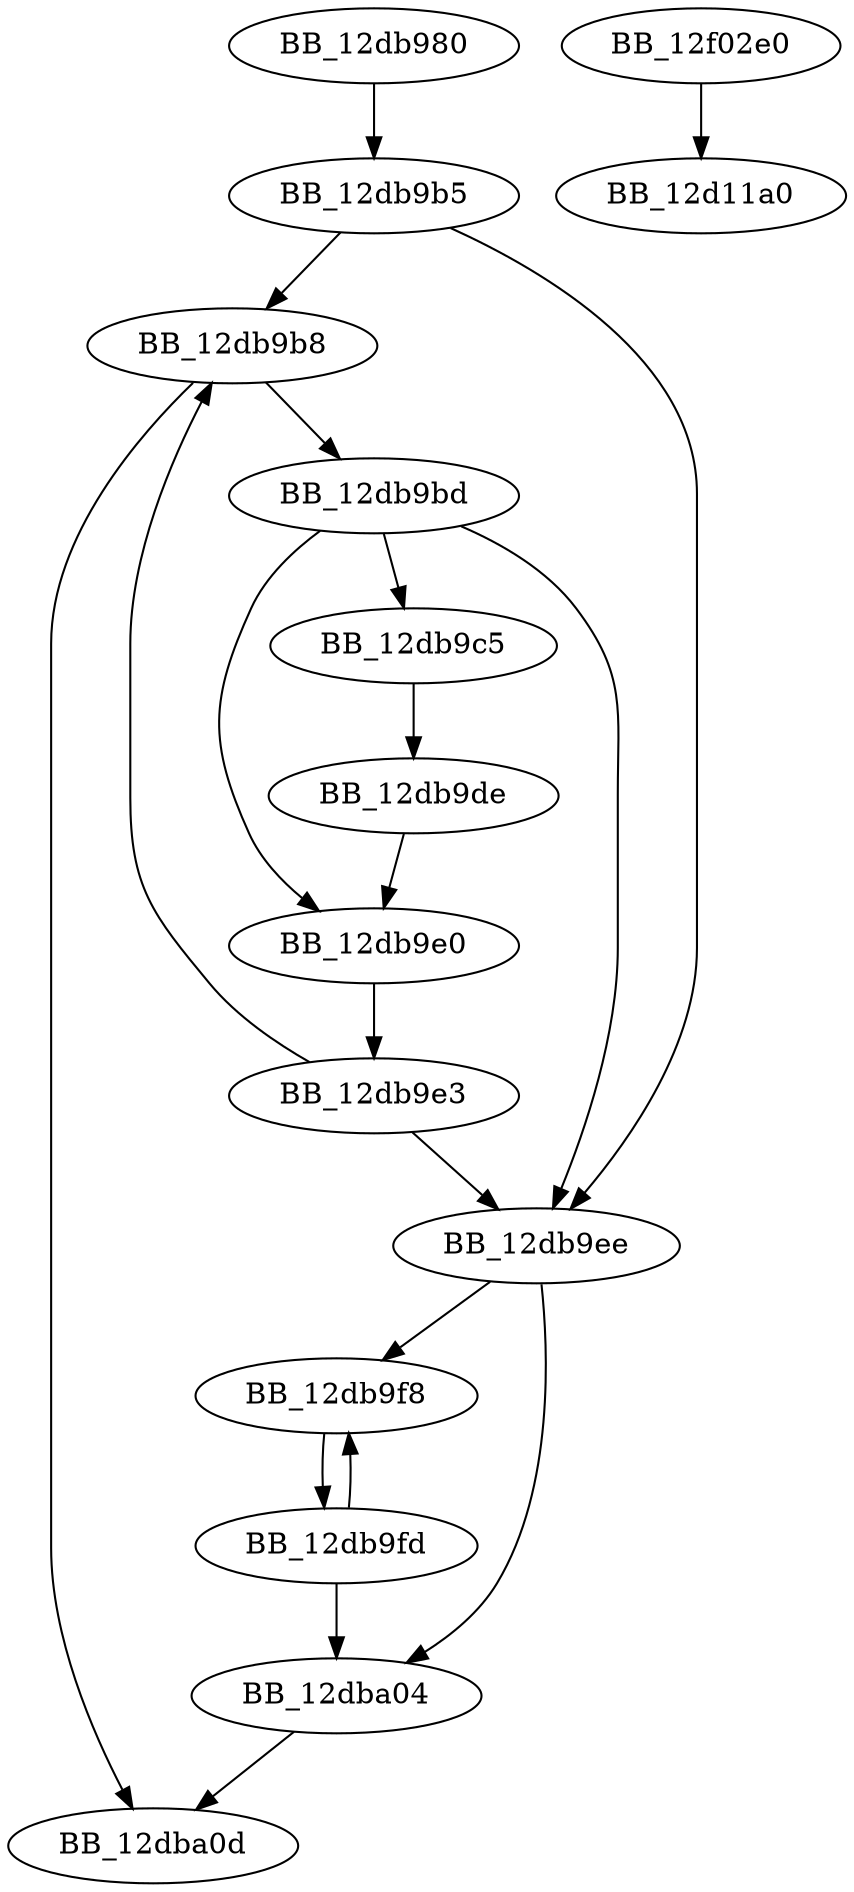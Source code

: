 DiGraph sub_12DB980{
BB_12db980->BB_12db9b5
BB_12db9b5->BB_12db9b8
BB_12db9b5->BB_12db9ee
BB_12db9b8->BB_12db9bd
BB_12db9b8->BB_12dba0d
BB_12db9bd->BB_12db9c5
BB_12db9bd->BB_12db9e0
BB_12db9bd->BB_12db9ee
BB_12db9c5->BB_12db9de
BB_12db9de->BB_12db9e0
BB_12db9e0->BB_12db9e3
BB_12db9e3->BB_12db9b8
BB_12db9e3->BB_12db9ee
BB_12db9ee->BB_12db9f8
BB_12db9ee->BB_12dba04
BB_12db9f8->BB_12db9fd
BB_12db9fd->BB_12db9f8
BB_12db9fd->BB_12dba04
BB_12dba04->BB_12dba0d
BB_12f02e0->BB_12d11a0
}
